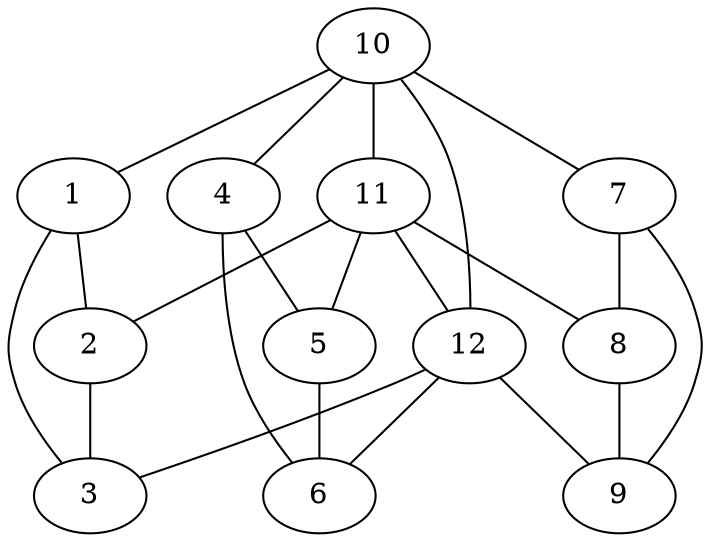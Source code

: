 graph g{
1 -- 2;
1 -- 3;
2 -- 3;
4 -- 5;
4 -- 6;
5 -- 6;
7 -- 8;
7 -- 9;
8 -- 9;
10 -- 11;
10 -- 12;
11 -- 12;
10 -- 1;
10 -- 4;
10 -- 7;
11 -- 2;
11 -- 5;
11 -- 8;
12 -- 3;
12 -- 6;
12 -- 9;
}

